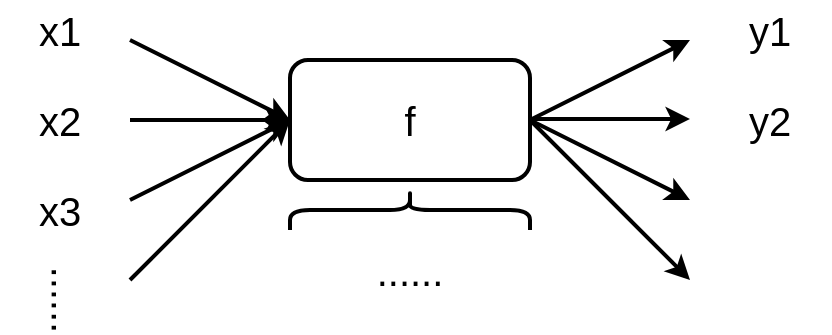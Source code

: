 <mxfile version="24.7.14">
  <diagram name="第 1 页" id="6UFCj7-6rzytTu7vilSc">
    <mxGraphModel dx="838" dy="597" grid="1" gridSize="10" guides="1" tooltips="1" connect="1" arrows="1" fold="1" page="1" pageScale="1" pageWidth="827" pageHeight="1169" math="0" shadow="0">
      <root>
        <mxCell id="0" />
        <mxCell id="1" parent="0" />
        <mxCell id="055sHk27dvCHlpqgfM3Y-1" value="&lt;font style=&quot;font-size: 20px;&quot;&gt;f&lt;/font&gt;" style="rounded=1;whiteSpace=wrap;html=1;strokeWidth=2;" vertex="1" parent="1">
          <mxGeometry x="320" y="170" width="120" height="60" as="geometry" />
        </mxCell>
        <mxCell id="055sHk27dvCHlpqgfM3Y-2" value="" style="endArrow=classic;html=1;rounded=0;entryX=0;entryY=0.5;entryDx=0;entryDy=0;strokeWidth=2;" edge="1" parent="1" target="055sHk27dvCHlpqgfM3Y-1">
          <mxGeometry width="50" height="50" relative="1" as="geometry">
            <mxPoint x="240" y="200" as="sourcePoint" />
            <mxPoint x="450" y="280" as="targetPoint" />
          </mxGeometry>
        </mxCell>
        <mxCell id="055sHk27dvCHlpqgfM3Y-3" value="" style="endArrow=classic;html=1;rounded=0;entryX=0;entryY=0.5;entryDx=0;entryDy=0;strokeWidth=2;" edge="1" parent="1">
          <mxGeometry width="50" height="50" relative="1" as="geometry">
            <mxPoint x="440" y="199.5" as="sourcePoint" />
            <mxPoint x="520" y="199.5" as="targetPoint" />
          </mxGeometry>
        </mxCell>
        <mxCell id="055sHk27dvCHlpqgfM3Y-4" value="&lt;font style=&quot;font-size: 20px;&quot;&gt;x2&lt;/font&gt;" style="text;html=1;align=center;verticalAlign=middle;whiteSpace=wrap;rounded=0;" vertex="1" parent="1">
          <mxGeometry x="175" y="185" width="60" height="30" as="geometry" />
        </mxCell>
        <mxCell id="055sHk27dvCHlpqgfM3Y-5" value="&lt;font style=&quot;font-size: 20px;&quot;&gt;y2&lt;/font&gt;" style="text;html=1;align=center;verticalAlign=middle;whiteSpace=wrap;rounded=0;" vertex="1" parent="1">
          <mxGeometry x="530" y="185" width="60" height="30" as="geometry" />
        </mxCell>
        <mxCell id="055sHk27dvCHlpqgfM3Y-6" value="" style="shape=curlyBracket;whiteSpace=wrap;html=1;rounded=1;flipH=1;labelPosition=right;verticalLabelPosition=middle;align=left;verticalAlign=middle;rotation=-90;strokeWidth=2;perimeterSpacing=1;fillStyle=auto;" vertex="1" parent="1">
          <mxGeometry x="370" y="185" width="20" height="120" as="geometry" />
        </mxCell>
        <mxCell id="055sHk27dvCHlpqgfM3Y-9" value="&lt;font style=&quot;font-size: 20px;&quot;&gt;......&lt;/font&gt;" style="text;html=1;align=center;verticalAlign=middle;whiteSpace=wrap;rounded=0;" vertex="1" parent="1">
          <mxGeometry x="350" y="260" width="60" height="30" as="geometry" />
        </mxCell>
        <mxCell id="055sHk27dvCHlpqgfM3Y-10" value="" style="endArrow=classic;html=1;rounded=0;entryX=0;entryY=0.5;entryDx=0;entryDy=0;strokeWidth=2;" edge="1" parent="1" target="055sHk27dvCHlpqgfM3Y-1">
          <mxGeometry width="50" height="50" relative="1" as="geometry">
            <mxPoint x="240" y="240" as="sourcePoint" />
            <mxPoint x="330" y="210" as="targetPoint" />
          </mxGeometry>
        </mxCell>
        <mxCell id="055sHk27dvCHlpqgfM3Y-11" value="" style="endArrow=classic;html=1;rounded=0;entryX=0;entryY=0.5;entryDx=0;entryDy=0;strokeWidth=2;" edge="1" parent="1" target="055sHk27dvCHlpqgfM3Y-1">
          <mxGeometry width="50" height="50" relative="1" as="geometry">
            <mxPoint x="240" y="160" as="sourcePoint" />
            <mxPoint x="290" y="120" as="targetPoint" />
          </mxGeometry>
        </mxCell>
        <mxCell id="055sHk27dvCHlpqgfM3Y-12" value="&lt;font style=&quot;font-size: 20px;&quot;&gt;x3&lt;/font&gt;" style="text;html=1;align=center;verticalAlign=middle;whiteSpace=wrap;rounded=0;" vertex="1" parent="1">
          <mxGeometry x="175" y="230" width="60" height="30" as="geometry" />
        </mxCell>
        <mxCell id="055sHk27dvCHlpqgfM3Y-13" value="&lt;font style=&quot;font-size: 20px;&quot;&gt;x1&lt;/font&gt;" style="text;html=1;align=center;verticalAlign=middle;whiteSpace=wrap;rounded=0;" vertex="1" parent="1">
          <mxGeometry x="175" y="140" width="60" height="30" as="geometry" />
        </mxCell>
        <mxCell id="055sHk27dvCHlpqgfM3Y-14" value="&lt;font style=&quot;font-size: 20px;&quot;&gt;......&lt;/font&gt;" style="text;html=1;align=center;verticalAlign=middle;whiteSpace=wrap;rounded=0;horizontal=0;" vertex="1" parent="1">
          <mxGeometry x="180" y="275" width="30" height="30" as="geometry" />
        </mxCell>
        <mxCell id="055sHk27dvCHlpqgfM3Y-17" value="" style="endArrow=classic;html=1;rounded=0;entryX=0;entryY=0.5;entryDx=0;entryDy=0;strokeWidth=2;" edge="1" parent="1" target="055sHk27dvCHlpqgfM3Y-1">
          <mxGeometry width="50" height="50" relative="1" as="geometry">
            <mxPoint x="240" y="280" as="sourcePoint" />
            <mxPoint x="330" y="210" as="targetPoint" />
          </mxGeometry>
        </mxCell>
        <mxCell id="055sHk27dvCHlpqgfM3Y-18" value="" style="endArrow=classic;html=1;rounded=0;strokeWidth=2;" edge="1" parent="1">
          <mxGeometry width="50" height="50" relative="1" as="geometry">
            <mxPoint x="440" y="200" as="sourcePoint" />
            <mxPoint x="520" y="160" as="targetPoint" />
          </mxGeometry>
        </mxCell>
        <mxCell id="055sHk27dvCHlpqgfM3Y-19" value="" style="endArrow=classic;html=1;rounded=0;strokeWidth=2;exitX=1;exitY=0.5;exitDx=0;exitDy=0;" edge="1" parent="1" source="055sHk27dvCHlpqgfM3Y-1">
          <mxGeometry width="50" height="50" relative="1" as="geometry">
            <mxPoint x="450" y="210" as="sourcePoint" />
            <mxPoint x="520" y="240" as="targetPoint" />
          </mxGeometry>
        </mxCell>
        <mxCell id="055sHk27dvCHlpqgfM3Y-20" value="" style="endArrow=classic;html=1;rounded=0;strokeWidth=2;" edge="1" parent="1">
          <mxGeometry width="50" height="50" relative="1" as="geometry">
            <mxPoint x="440" y="200" as="sourcePoint" />
            <mxPoint x="520" y="280" as="targetPoint" />
          </mxGeometry>
        </mxCell>
        <mxCell id="055sHk27dvCHlpqgfM3Y-21" value="&lt;font style=&quot;font-size: 20px;&quot;&gt;y1&lt;/font&gt;" style="text;html=1;align=center;verticalAlign=middle;whiteSpace=wrap;rounded=0;" vertex="1" parent="1">
          <mxGeometry x="530" y="140" width="60" height="30" as="geometry" />
        </mxCell>
      </root>
    </mxGraphModel>
  </diagram>
</mxfile>
